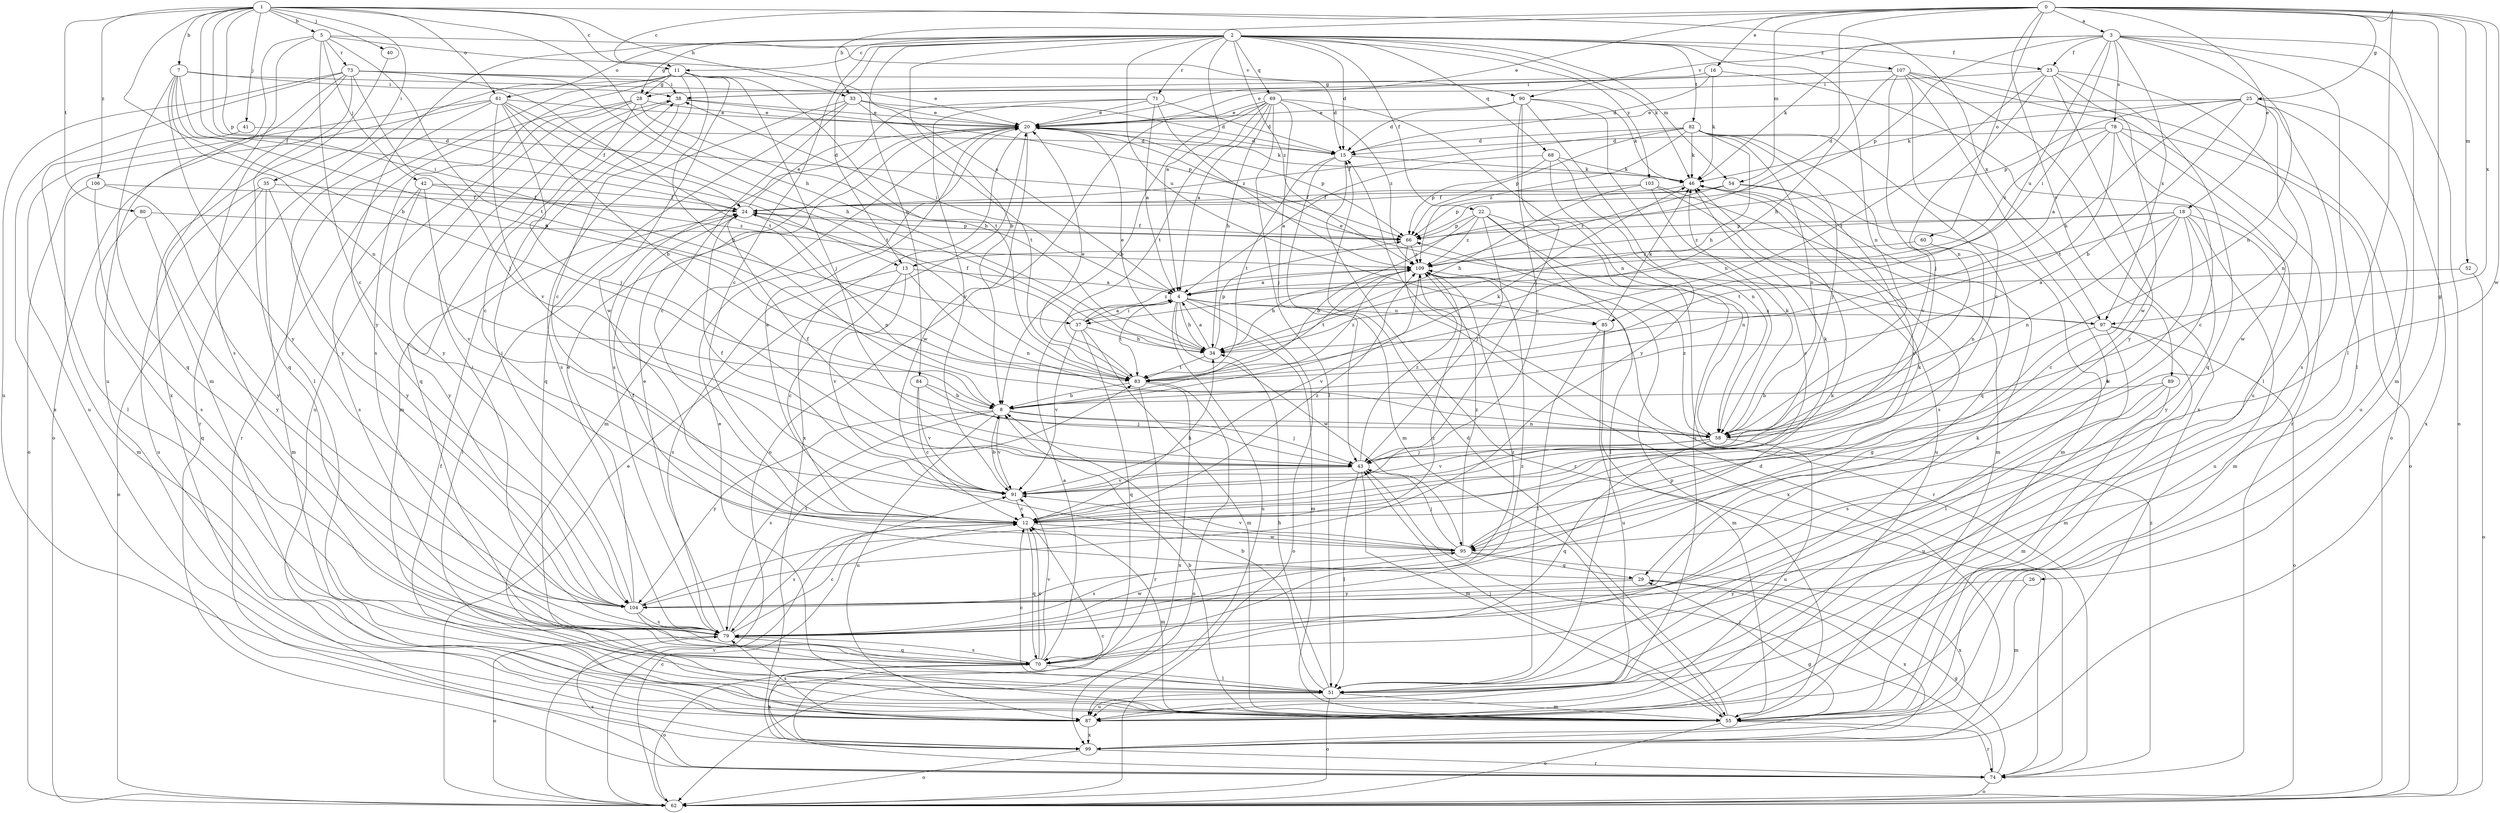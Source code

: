 strict digraph  {
0;
1;
2;
3;
4;
5;
7;
8;
11;
12;
13;
15;
16;
18;
20;
22;
23;
24;
25;
26;
28;
29;
33;
34;
35;
37;
38;
40;
41;
42;
43;
46;
51;
52;
54;
55;
58;
60;
61;
62;
66;
68;
69;
70;
71;
73;
74;
78;
79;
80;
82;
83;
84;
85;
87;
89;
90;
91;
95;
97;
99;
103;
104;
106;
107;
109;
0 -> 3  [label=a];
0 -> 11  [label=c];
0 -> 13  [label=d];
0 -> 16  [label=e];
0 -> 18  [label=e];
0 -> 20  [label=e];
0 -> 25  [label=g];
0 -> 26  [label=g];
0 -> 33  [label=h];
0 -> 51  [label=l];
0 -> 52  [label=m];
0 -> 54  [label=m];
0 -> 60  [label=o];
0 -> 89  [label=v];
0 -> 95  [label=w];
0 -> 97  [label=x];
1 -> 5  [label=b];
1 -> 7  [label=b];
1 -> 8  [label=b];
1 -> 11  [label=c];
1 -> 13  [label=d];
1 -> 33  [label=h];
1 -> 34  [label=h];
1 -> 35  [label=i];
1 -> 37  [label=i];
1 -> 40  [label=j];
1 -> 41  [label=j];
1 -> 61  [label=o];
1 -> 66  [label=p];
1 -> 80  [label=t];
1 -> 97  [label=x];
1 -> 106  [label=z];
2 -> 4  [label=a];
2 -> 8  [label=b];
2 -> 11  [label=c];
2 -> 12  [label=c];
2 -> 13  [label=d];
2 -> 15  [label=d];
2 -> 22  [label=f];
2 -> 23  [label=f];
2 -> 28  [label=g];
2 -> 46  [label=k];
2 -> 54  [label=m];
2 -> 58  [label=n];
2 -> 61  [label=o];
2 -> 68  [label=q];
2 -> 69  [label=q];
2 -> 71  [label=r];
2 -> 82  [label=t];
2 -> 84  [label=u];
2 -> 85  [label=u];
2 -> 103  [label=y];
2 -> 104  [label=y];
2 -> 107  [label=z];
2 -> 109  [label=z];
3 -> 23  [label=f];
3 -> 37  [label=i];
3 -> 46  [label=k];
3 -> 51  [label=l];
3 -> 55  [label=m];
3 -> 58  [label=n];
3 -> 62  [label=o];
3 -> 66  [label=p];
3 -> 78  [label=s];
3 -> 85  [label=u];
3 -> 90  [label=v];
3 -> 97  [label=x];
4 -> 34  [label=h];
4 -> 37  [label=i];
4 -> 38  [label=i];
4 -> 55  [label=m];
4 -> 62  [label=o];
4 -> 83  [label=t];
4 -> 85  [label=u];
4 -> 87  [label=u];
4 -> 95  [label=w];
4 -> 97  [label=x];
5 -> 4  [label=a];
5 -> 12  [label=c];
5 -> 42  [label=j];
5 -> 55  [label=m];
5 -> 73  [label=r];
5 -> 83  [label=t];
5 -> 87  [label=u];
5 -> 90  [label=v];
7 -> 20  [label=e];
7 -> 24  [label=f];
7 -> 38  [label=i];
7 -> 58  [label=n];
7 -> 70  [label=q];
7 -> 83  [label=t];
7 -> 104  [label=y];
8 -> 43  [label=j];
8 -> 46  [label=k];
8 -> 58  [label=n];
8 -> 79  [label=s];
8 -> 87  [label=u];
8 -> 91  [label=v];
8 -> 104  [label=y];
11 -> 8  [label=b];
11 -> 12  [label=c];
11 -> 28  [label=g];
11 -> 43  [label=j];
11 -> 51  [label=l];
11 -> 74  [label=r];
11 -> 79  [label=s];
11 -> 83  [label=t];
11 -> 95  [label=w];
12 -> 20  [label=e];
12 -> 34  [label=h];
12 -> 55  [label=m];
12 -> 70  [label=q];
12 -> 79  [label=s];
12 -> 95  [label=w];
12 -> 109  [label=z];
13 -> 4  [label=a];
13 -> 12  [label=c];
13 -> 58  [label=n];
13 -> 79  [label=s];
13 -> 91  [label=v];
15 -> 46  [label=k];
15 -> 55  [label=m];
15 -> 74  [label=r];
15 -> 83  [label=t];
16 -> 15  [label=d];
16 -> 28  [label=g];
16 -> 46  [label=k];
16 -> 87  [label=u];
18 -> 12  [label=c];
18 -> 55  [label=m];
18 -> 58  [label=n];
18 -> 66  [label=p];
18 -> 83  [label=t];
18 -> 87  [label=u];
18 -> 95  [label=w];
18 -> 104  [label=y];
18 -> 109  [label=z];
20 -> 15  [label=d];
20 -> 46  [label=k];
20 -> 55  [label=m];
20 -> 66  [label=p];
20 -> 95  [label=w];
20 -> 99  [label=x];
22 -> 8  [label=b];
22 -> 43  [label=j];
22 -> 51  [label=l];
22 -> 58  [label=n];
22 -> 66  [label=p];
22 -> 74  [label=r];
22 -> 109  [label=z];
23 -> 38  [label=i];
23 -> 51  [label=l];
23 -> 58  [label=n];
23 -> 70  [label=q];
23 -> 83  [label=t];
23 -> 95  [label=w];
23 -> 104  [label=y];
24 -> 20  [label=e];
24 -> 51  [label=l];
24 -> 58  [label=n];
24 -> 66  [label=p];
25 -> 8  [label=b];
25 -> 20  [label=e];
25 -> 34  [label=h];
25 -> 46  [label=k];
25 -> 58  [label=n];
25 -> 66  [label=p];
25 -> 79  [label=s];
25 -> 87  [label=u];
25 -> 99  [label=x];
26 -> 55  [label=m];
26 -> 104  [label=y];
28 -> 12  [label=c];
28 -> 20  [label=e];
28 -> 34  [label=h];
28 -> 74  [label=r];
28 -> 87  [label=u];
28 -> 104  [label=y];
29 -> 24  [label=f];
29 -> 99  [label=x];
29 -> 104  [label=y];
33 -> 12  [label=c];
33 -> 15  [label=d];
33 -> 20  [label=e];
33 -> 70  [label=q];
33 -> 79  [label=s];
33 -> 83  [label=t];
34 -> 4  [label=a];
34 -> 20  [label=e];
34 -> 66  [label=p];
34 -> 83  [label=t];
35 -> 24  [label=f];
35 -> 55  [label=m];
35 -> 62  [label=o];
35 -> 87  [label=u];
35 -> 104  [label=y];
37 -> 4  [label=a];
37 -> 24  [label=f];
37 -> 34  [label=h];
37 -> 55  [label=m];
37 -> 70  [label=q];
37 -> 91  [label=v];
37 -> 109  [label=z];
38 -> 20  [label=e];
38 -> 55  [label=m];
38 -> 66  [label=p];
38 -> 70  [label=q];
40 -> 99  [label=x];
41 -> 15  [label=d];
41 -> 51  [label=l];
42 -> 24  [label=f];
42 -> 79  [label=s];
42 -> 91  [label=v];
42 -> 104  [label=y];
42 -> 109  [label=z];
43 -> 24  [label=f];
43 -> 51  [label=l];
43 -> 55  [label=m];
43 -> 91  [label=v];
43 -> 109  [label=z];
46 -> 24  [label=f];
46 -> 79  [label=s];
51 -> 8  [label=b];
51 -> 12  [label=c];
51 -> 34  [label=h];
51 -> 46  [label=k];
51 -> 55  [label=m];
51 -> 62  [label=o];
51 -> 87  [label=u];
52 -> 4  [label=a];
52 -> 62  [label=o];
54 -> 12  [label=c];
54 -> 24  [label=f];
54 -> 55  [label=m];
54 -> 66  [label=p];
54 -> 109  [label=z];
55 -> 8  [label=b];
55 -> 15  [label=d];
55 -> 20  [label=e];
55 -> 43  [label=j];
55 -> 62  [label=o];
55 -> 66  [label=p];
55 -> 74  [label=r];
58 -> 43  [label=j];
58 -> 46  [label=k];
58 -> 70  [label=q];
58 -> 87  [label=u];
58 -> 91  [label=v];
58 -> 109  [label=z];
60 -> 58  [label=n];
60 -> 109  [label=z];
61 -> 8  [label=b];
61 -> 20  [label=e];
61 -> 24  [label=f];
61 -> 43  [label=j];
61 -> 62  [label=o];
61 -> 83  [label=t];
61 -> 87  [label=u];
61 -> 91  [label=v];
61 -> 104  [label=y];
62 -> 12  [label=c];
62 -> 20  [label=e];
62 -> 91  [label=v];
66 -> 24  [label=f];
66 -> 99  [label=x];
66 -> 109  [label=z];
68 -> 4  [label=a];
68 -> 46  [label=k];
68 -> 58  [label=n];
68 -> 66  [label=p];
68 -> 87  [label=u];
69 -> 4  [label=a];
69 -> 8  [label=b];
69 -> 20  [label=e];
69 -> 34  [label=h];
69 -> 43  [label=j];
69 -> 51  [label=l];
69 -> 58  [label=n];
69 -> 62  [label=o];
69 -> 83  [label=t];
69 -> 109  [label=z];
70 -> 4  [label=a];
70 -> 12  [label=c];
70 -> 51  [label=l];
70 -> 62  [label=o];
70 -> 79  [label=s];
70 -> 91  [label=v];
70 -> 99  [label=x];
70 -> 109  [label=z];
71 -> 4  [label=a];
71 -> 15  [label=d];
71 -> 20  [label=e];
71 -> 79  [label=s];
71 -> 91  [label=v];
71 -> 109  [label=z];
73 -> 15  [label=d];
73 -> 34  [label=h];
73 -> 38  [label=i];
73 -> 43  [label=j];
73 -> 62  [label=o];
73 -> 70  [label=q];
73 -> 79  [label=s];
73 -> 83  [label=t];
73 -> 87  [label=u];
73 -> 99  [label=x];
74 -> 15  [label=d];
74 -> 29  [label=g];
74 -> 43  [label=j];
74 -> 62  [label=o];
74 -> 79  [label=s];
74 -> 109  [label=z];
78 -> 4  [label=a];
78 -> 12  [label=c];
78 -> 15  [label=d];
78 -> 62  [label=o];
78 -> 83  [label=t];
78 -> 95  [label=w];
78 -> 109  [label=z];
79 -> 12  [label=c];
79 -> 20  [label=e];
79 -> 38  [label=i];
79 -> 62  [label=o];
79 -> 70  [label=q];
79 -> 83  [label=t];
79 -> 95  [label=w];
79 -> 109  [label=z];
80 -> 66  [label=p];
80 -> 70  [label=q];
80 -> 104  [label=y];
82 -> 15  [label=d];
82 -> 24  [label=f];
82 -> 34  [label=h];
82 -> 43  [label=j];
82 -> 46  [label=k];
82 -> 58  [label=n];
82 -> 66  [label=p];
82 -> 70  [label=q];
82 -> 91  [label=v];
82 -> 109  [label=z];
83 -> 8  [label=b];
83 -> 20  [label=e];
83 -> 62  [label=o];
83 -> 74  [label=r];
83 -> 99  [label=x];
83 -> 109  [label=z];
84 -> 8  [label=b];
84 -> 12  [label=c];
84 -> 43  [label=j];
84 -> 91  [label=v];
85 -> 46  [label=k];
85 -> 51  [label=l];
85 -> 55  [label=m];
85 -> 87  [label=u];
87 -> 24  [label=f];
87 -> 79  [label=s];
87 -> 99  [label=x];
89 -> 8  [label=b];
89 -> 55  [label=m];
89 -> 79  [label=s];
89 -> 87  [label=u];
90 -> 12  [label=c];
90 -> 15  [label=d];
90 -> 20  [label=e];
90 -> 43  [label=j];
90 -> 46  [label=k];
90 -> 58  [label=n];
90 -> 104  [label=y];
91 -> 8  [label=b];
91 -> 12  [label=c];
91 -> 24  [label=f];
91 -> 46  [label=k];
95 -> 29  [label=g];
95 -> 43  [label=j];
95 -> 46  [label=k];
95 -> 79  [label=s];
95 -> 91  [label=v];
95 -> 99  [label=x];
95 -> 109  [label=z];
97 -> 20  [label=e];
97 -> 29  [label=g];
97 -> 51  [label=l];
97 -> 55  [label=m];
97 -> 62  [label=o];
99 -> 12  [label=c];
99 -> 29  [label=g];
99 -> 62  [label=o];
99 -> 74  [label=r];
103 -> 12  [label=c];
103 -> 24  [label=f];
103 -> 34  [label=h];
103 -> 55  [label=m];
103 -> 87  [label=u];
104 -> 20  [label=e];
104 -> 38  [label=i];
104 -> 46  [label=k];
104 -> 51  [label=l];
104 -> 79  [label=s];
104 -> 109  [label=z];
106 -> 24  [label=f];
106 -> 55  [label=m];
106 -> 79  [label=s];
106 -> 104  [label=y];
107 -> 12  [label=c];
107 -> 20  [label=e];
107 -> 34  [label=h];
107 -> 38  [label=i];
107 -> 43  [label=j];
107 -> 51  [label=l];
107 -> 62  [label=o];
107 -> 74  [label=r];
107 -> 99  [label=x];
109 -> 4  [label=a];
109 -> 34  [label=h];
109 -> 83  [label=t];
109 -> 91  [label=v];
}
